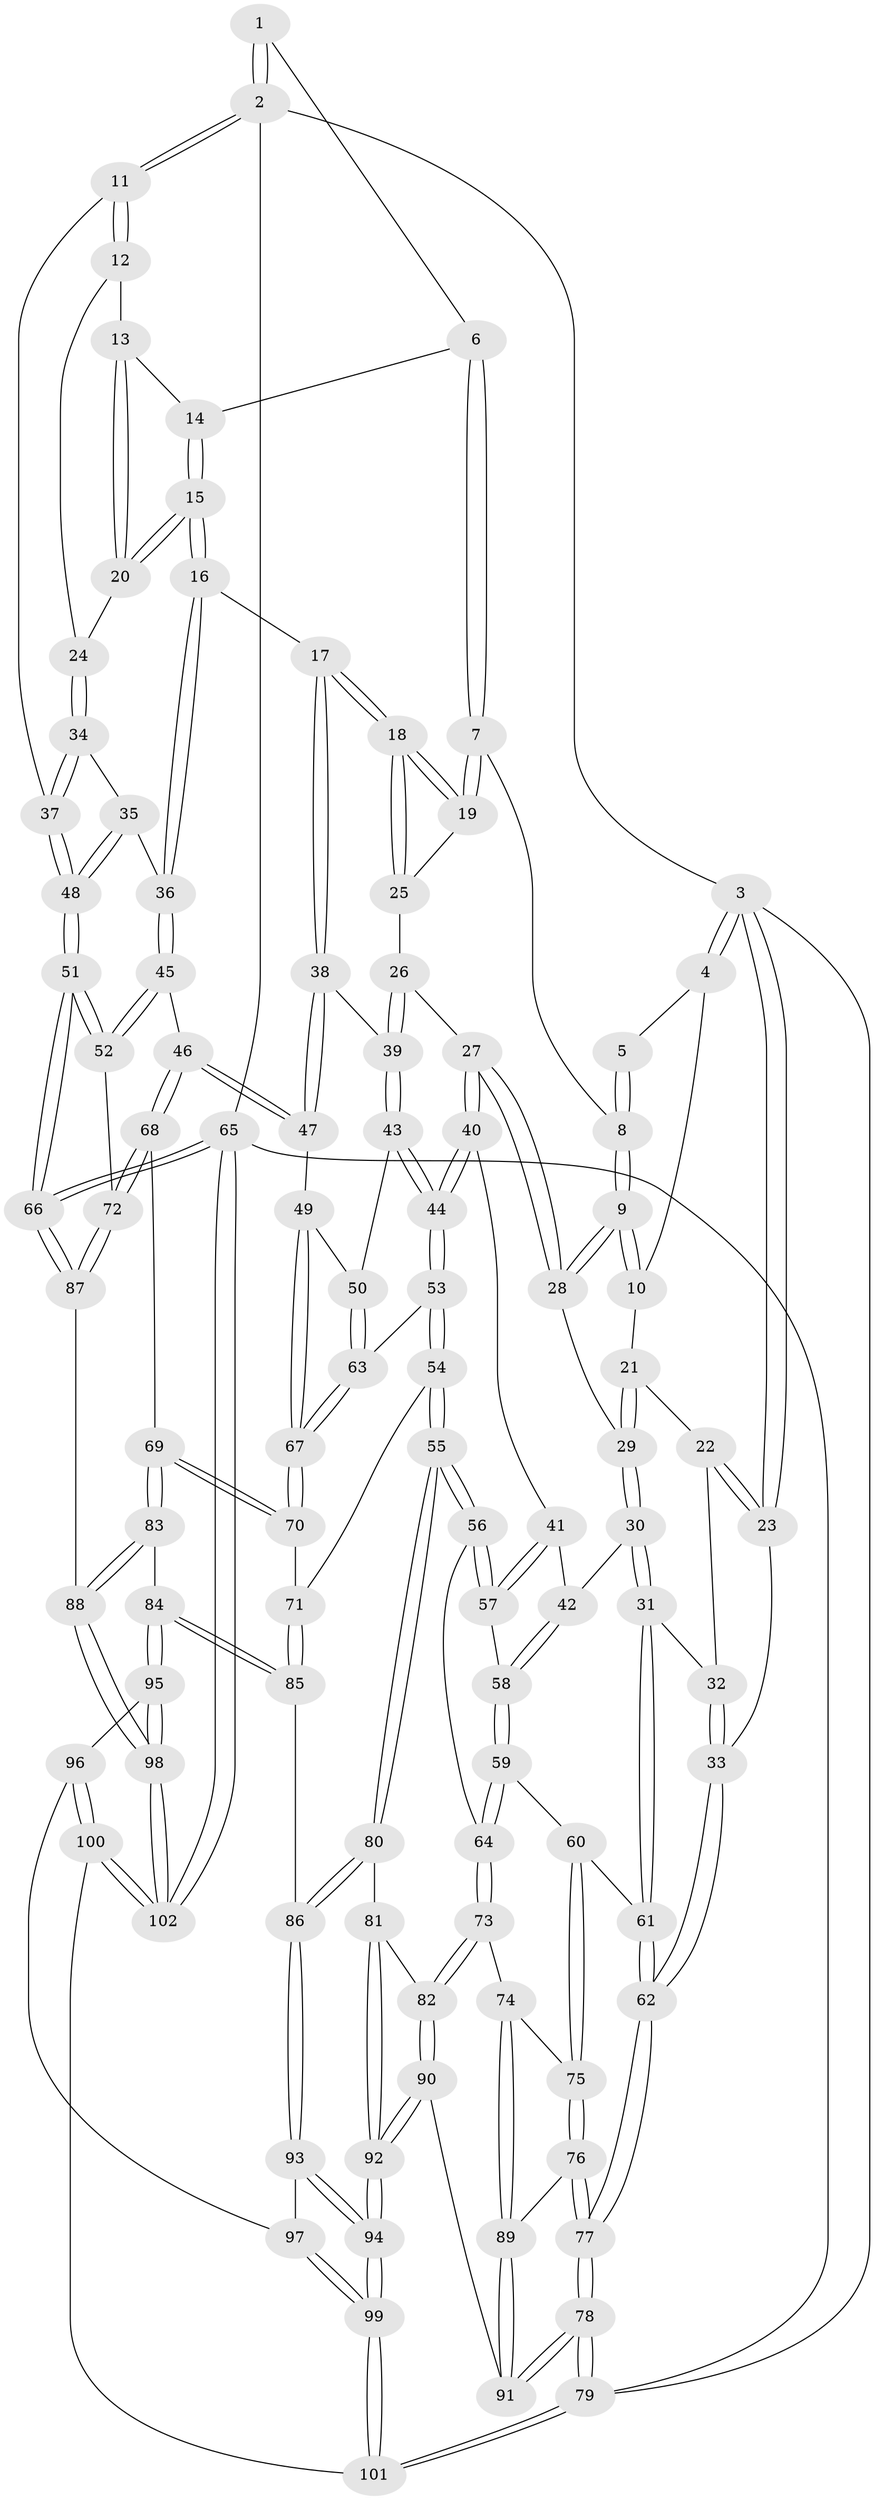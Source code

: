 // Generated by graph-tools (version 1.1) at 2025/11/02/21/25 10:11:13]
// undirected, 102 vertices, 252 edges
graph export_dot {
graph [start="1"]
  node [color=gray90,style=filled];
  1 [pos="+0.7572258798809842+0"];
  2 [pos="+1+0"];
  3 [pos="+0+0"];
  4 [pos="+0.23706326926724067+0"];
  5 [pos="+0.6243390012596163+0"];
  6 [pos="+0.7323470309870119+0.08302892721461395"];
  7 [pos="+0.6475823597655281+0.11969029924937805"];
  8 [pos="+0.6008817038033855+0.09659475005056026"];
  9 [pos="+0.4007494120363174+0.1040231578607498"];
  10 [pos="+0.24751843406090576+0"];
  11 [pos="+1+0"];
  12 [pos="+1+0"];
  13 [pos="+0.8609496410714618+0.08296261131185995"];
  14 [pos="+0.7571321680697138+0.09568656518141891"];
  15 [pos="+0.8023101692481452+0.2244002396789115"];
  16 [pos="+0.7501364643424089+0.28599805159005226"];
  17 [pos="+0.7053817195248232+0.30240895496717285"];
  18 [pos="+0.6955510173585233+0.28500562651327094"];
  19 [pos="+0.6484573420154455+0.16028255599590058"];
  20 [pos="+0.8779621180100133+0.2162083424020369"];
  21 [pos="+0.12531561834688035+0.1567376493939754"];
  22 [pos="+0.11756575510416688+0.16684828639986118"];
  23 [pos="+0+0.18665535543054806"];
  24 [pos="+0.8822213536518164+0.21785790059779547"];
  25 [pos="+0.5575723319429406+0.23819940733838202"];
  26 [pos="+0.49914345520952585+0.26042452995633625"];
  27 [pos="+0.4106659377523165+0.23190405325699354"];
  28 [pos="+0.4017805995890538+0.20147698083875465"];
  29 [pos="+0.2440862490694161+0.2399355656648061"];
  30 [pos="+0.15975954874610357+0.390211058488736"];
  31 [pos="+0.1424721078695337+0.3883867932108271"];
  32 [pos="+0.11581423583805858+0.1879481569806443"];
  33 [pos="+0+0.43069525900382033"];
  34 [pos="+0.9064165545465688+0.23750167672507952"];
  35 [pos="+0.8890272341137492+0.3497496264615077"];
  36 [pos="+0.8799786613460072+0.36183952058006624"];
  37 [pos="+1+0.22898876098696494"];
  38 [pos="+0.6980166879054034+0.31693968205159767"];
  39 [pos="+0.5991771059429908+0.3529109922803362"];
  40 [pos="+0.3725554821751664+0.3656393567424722"];
  41 [pos="+0.3682099148923135+0.3685331388352418"];
  42 [pos="+0.1755290082474424+0.39570134460903117"];
  43 [pos="+0.551807842065445+0.44899768754668645"];
  44 [pos="+0.5138085481024568+0.46779202511572976"];
  45 [pos="+0.880730295540212+0.508498871749563"];
  46 [pos="+0.8120610545858511+0.5119111222758801"];
  47 [pos="+0.7587337501875306+0.4964757933700477"];
  48 [pos="+1+0.27174195180342164"];
  49 [pos="+0.7423884036983894+0.502644999145618"];
  50 [pos="+0.5893411489283543+0.46423069161924363"];
  51 [pos="+1+0.5980136310387559"];
  52 [pos="+1+0.6048761575655343"];
  53 [pos="+0.5055283484901771+0.5156056707681562"];
  54 [pos="+0.44881154356910125+0.6281797480032799"];
  55 [pos="+0.4085960106397461+0.6436573273431285"];
  56 [pos="+0.3620387129481179+0.6261128552781969"];
  57 [pos="+0.3434960489030577+0.5097583447647341"];
  58 [pos="+0.2216272310627179+0.4943008359555266"];
  59 [pos="+0.23054583277386076+0.5650583866926207"];
  60 [pos="+0.09647843615828061+0.5855861486338145"];
  61 [pos="+0+0.4657948485855286"];
  62 [pos="+0+0.46632020615017156"];
  63 [pos="+0.6314937706196392+0.5861030133078449"];
  64 [pos="+0.2923681678997707+0.6359236917178456"];
  65 [pos="+1+1"];
  66 [pos="+1+1"];
  67 [pos="+0.6515817084772042+0.6028214926255435"];
  68 [pos="+0.7594158785206816+0.6708042327863174"];
  69 [pos="+0.7064542567091712+0.7008472168826027"];
  70 [pos="+0.6464062214544483+0.6245615973204564"];
  71 [pos="+0.5434204840093823+0.6714031841570209"];
  72 [pos="+0.9149737682377389+0.7396122434103847"];
  73 [pos="+0.2246010306377741+0.7010621428819959"];
  74 [pos="+0.193877572203584+0.7024723929092375"];
  75 [pos="+0.11513715621674082+0.6326089929915715"];
  76 [pos="+0.013674131568052814+0.7597694333060659"];
  77 [pos="+0+0.7173409408708905"];
  78 [pos="+0+1"];
  79 [pos="+0+1"];
  80 [pos="+0.40716804270887985+0.7665446623411623"];
  81 [pos="+0.3235747202935573+0.8044133168249141"];
  82 [pos="+0.24724003966580788+0.759747583843835"];
  83 [pos="+0.6945079726459302+0.790997045925516"];
  84 [pos="+0.6148985102826443+0.8160153079412998"];
  85 [pos="+0.5906362969124558+0.7964763318278145"];
  86 [pos="+0.4339618645986002+0.8047133508445473"];
  87 [pos="+0.8444297283506018+0.8542512947674511"];
  88 [pos="+0.8333333625321956+0.8628377232984922"];
  89 [pos="+0.0916359221551869+0.7991066021341982"];
  90 [pos="+0.19162978354526078+0.9170151361569848"];
  91 [pos="+0.12501286130496939+0.8818888747544548"];
  92 [pos="+0.26750330095109665+1"];
  93 [pos="+0.43318927851170624+0.8434794779537867"];
  94 [pos="+0.28546328751449135+1"];
  95 [pos="+0.5979621418492034+0.8780218761378425"];
  96 [pos="+0.5772502513373654+0.9150758871643595"];
  97 [pos="+0.5155310876751591+0.9200819189023578"];
  98 [pos="+0.8111765071988917+0.9947323723352529"];
  99 [pos="+0.302560432435087+1"];
  100 [pos="+0.6781201747669494+1"];
  101 [pos="+0.3014487995914125+1"];
  102 [pos="+0.8066595798915638+1"];
  1 -- 2;
  1 -- 2;
  1 -- 6;
  2 -- 3;
  2 -- 11;
  2 -- 11;
  2 -- 65;
  3 -- 4;
  3 -- 4;
  3 -- 23;
  3 -- 23;
  3 -- 79;
  4 -- 5;
  4 -- 10;
  5 -- 8;
  5 -- 8;
  6 -- 7;
  6 -- 7;
  6 -- 14;
  7 -- 8;
  7 -- 19;
  7 -- 19;
  8 -- 9;
  8 -- 9;
  9 -- 10;
  9 -- 10;
  9 -- 28;
  9 -- 28;
  10 -- 21;
  11 -- 12;
  11 -- 12;
  11 -- 37;
  12 -- 13;
  12 -- 24;
  13 -- 14;
  13 -- 20;
  13 -- 20;
  14 -- 15;
  14 -- 15;
  15 -- 16;
  15 -- 16;
  15 -- 20;
  15 -- 20;
  16 -- 17;
  16 -- 36;
  16 -- 36;
  17 -- 18;
  17 -- 18;
  17 -- 38;
  17 -- 38;
  18 -- 19;
  18 -- 19;
  18 -- 25;
  18 -- 25;
  19 -- 25;
  20 -- 24;
  21 -- 22;
  21 -- 29;
  21 -- 29;
  22 -- 23;
  22 -- 23;
  22 -- 32;
  23 -- 33;
  24 -- 34;
  24 -- 34;
  25 -- 26;
  26 -- 27;
  26 -- 39;
  26 -- 39;
  27 -- 28;
  27 -- 28;
  27 -- 40;
  27 -- 40;
  28 -- 29;
  29 -- 30;
  29 -- 30;
  30 -- 31;
  30 -- 31;
  30 -- 42;
  31 -- 32;
  31 -- 61;
  31 -- 61;
  32 -- 33;
  32 -- 33;
  33 -- 62;
  33 -- 62;
  34 -- 35;
  34 -- 37;
  34 -- 37;
  35 -- 36;
  35 -- 48;
  35 -- 48;
  36 -- 45;
  36 -- 45;
  37 -- 48;
  37 -- 48;
  38 -- 39;
  38 -- 47;
  38 -- 47;
  39 -- 43;
  39 -- 43;
  40 -- 41;
  40 -- 44;
  40 -- 44;
  41 -- 42;
  41 -- 57;
  41 -- 57;
  42 -- 58;
  42 -- 58;
  43 -- 44;
  43 -- 44;
  43 -- 50;
  44 -- 53;
  44 -- 53;
  45 -- 46;
  45 -- 52;
  45 -- 52;
  46 -- 47;
  46 -- 47;
  46 -- 68;
  46 -- 68;
  47 -- 49;
  48 -- 51;
  48 -- 51;
  49 -- 50;
  49 -- 67;
  49 -- 67;
  50 -- 63;
  50 -- 63;
  51 -- 52;
  51 -- 52;
  51 -- 66;
  51 -- 66;
  52 -- 72;
  53 -- 54;
  53 -- 54;
  53 -- 63;
  54 -- 55;
  54 -- 55;
  54 -- 71;
  55 -- 56;
  55 -- 56;
  55 -- 80;
  55 -- 80;
  56 -- 57;
  56 -- 57;
  56 -- 64;
  57 -- 58;
  58 -- 59;
  58 -- 59;
  59 -- 60;
  59 -- 64;
  59 -- 64;
  60 -- 61;
  60 -- 75;
  60 -- 75;
  61 -- 62;
  61 -- 62;
  62 -- 77;
  62 -- 77;
  63 -- 67;
  63 -- 67;
  64 -- 73;
  64 -- 73;
  65 -- 66;
  65 -- 66;
  65 -- 102;
  65 -- 102;
  65 -- 79;
  66 -- 87;
  66 -- 87;
  67 -- 70;
  67 -- 70;
  68 -- 69;
  68 -- 72;
  68 -- 72;
  69 -- 70;
  69 -- 70;
  69 -- 83;
  69 -- 83;
  70 -- 71;
  71 -- 85;
  71 -- 85;
  72 -- 87;
  72 -- 87;
  73 -- 74;
  73 -- 82;
  73 -- 82;
  74 -- 75;
  74 -- 89;
  74 -- 89;
  75 -- 76;
  75 -- 76;
  76 -- 77;
  76 -- 77;
  76 -- 89;
  77 -- 78;
  77 -- 78;
  78 -- 79;
  78 -- 79;
  78 -- 91;
  78 -- 91;
  79 -- 101;
  79 -- 101;
  80 -- 81;
  80 -- 86;
  80 -- 86;
  81 -- 82;
  81 -- 92;
  81 -- 92;
  82 -- 90;
  82 -- 90;
  83 -- 84;
  83 -- 88;
  83 -- 88;
  84 -- 85;
  84 -- 85;
  84 -- 95;
  84 -- 95;
  85 -- 86;
  86 -- 93;
  86 -- 93;
  87 -- 88;
  88 -- 98;
  88 -- 98;
  89 -- 91;
  89 -- 91;
  90 -- 91;
  90 -- 92;
  90 -- 92;
  92 -- 94;
  92 -- 94;
  93 -- 94;
  93 -- 94;
  93 -- 97;
  94 -- 99;
  94 -- 99;
  95 -- 96;
  95 -- 98;
  95 -- 98;
  96 -- 97;
  96 -- 100;
  96 -- 100;
  97 -- 99;
  97 -- 99;
  98 -- 102;
  98 -- 102;
  99 -- 101;
  99 -- 101;
  100 -- 101;
  100 -- 102;
  100 -- 102;
}
